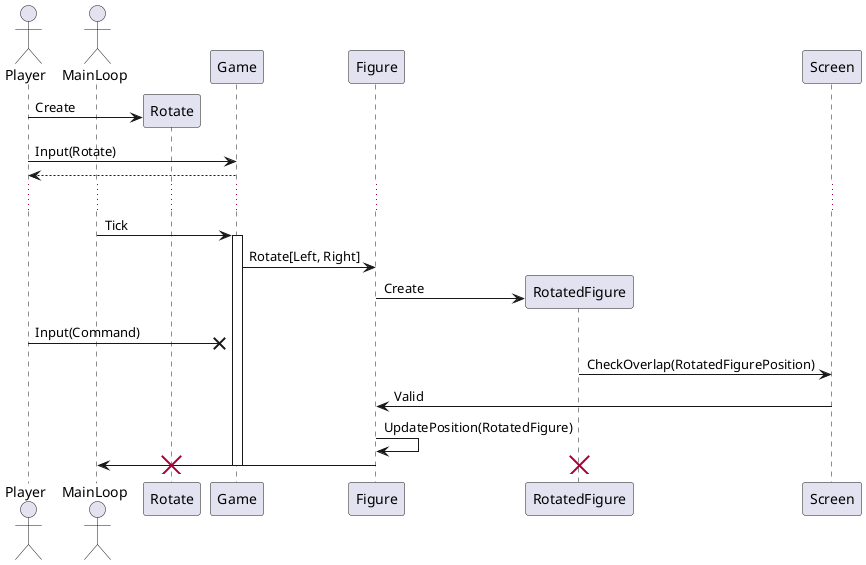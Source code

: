 @startuml
  actor Player
  actor MainLoop

  create Rotate
    Player -> Rotate : Create
    Player -> Game : Input(Rotate)
    return
    ...
    MainLoop -> Game : Tick
    activate Game
      Game -> Figure : Rotate[Left, Right]
      create RotatedFigure
        Figure -> RotatedFigure : Create
        Player -x Game : Input(Command)
        RotatedFigure -> Screen : CheckOverlap(RotatedFigurePosition)
        Screen -> Figure : Valid
        Figure -> Figure : UpdatePosition(RotatedFigure)
        Figure -> MainLoop
      destroy RotatedFigure
    destroy Rotate
  deactivate Game
@enduml